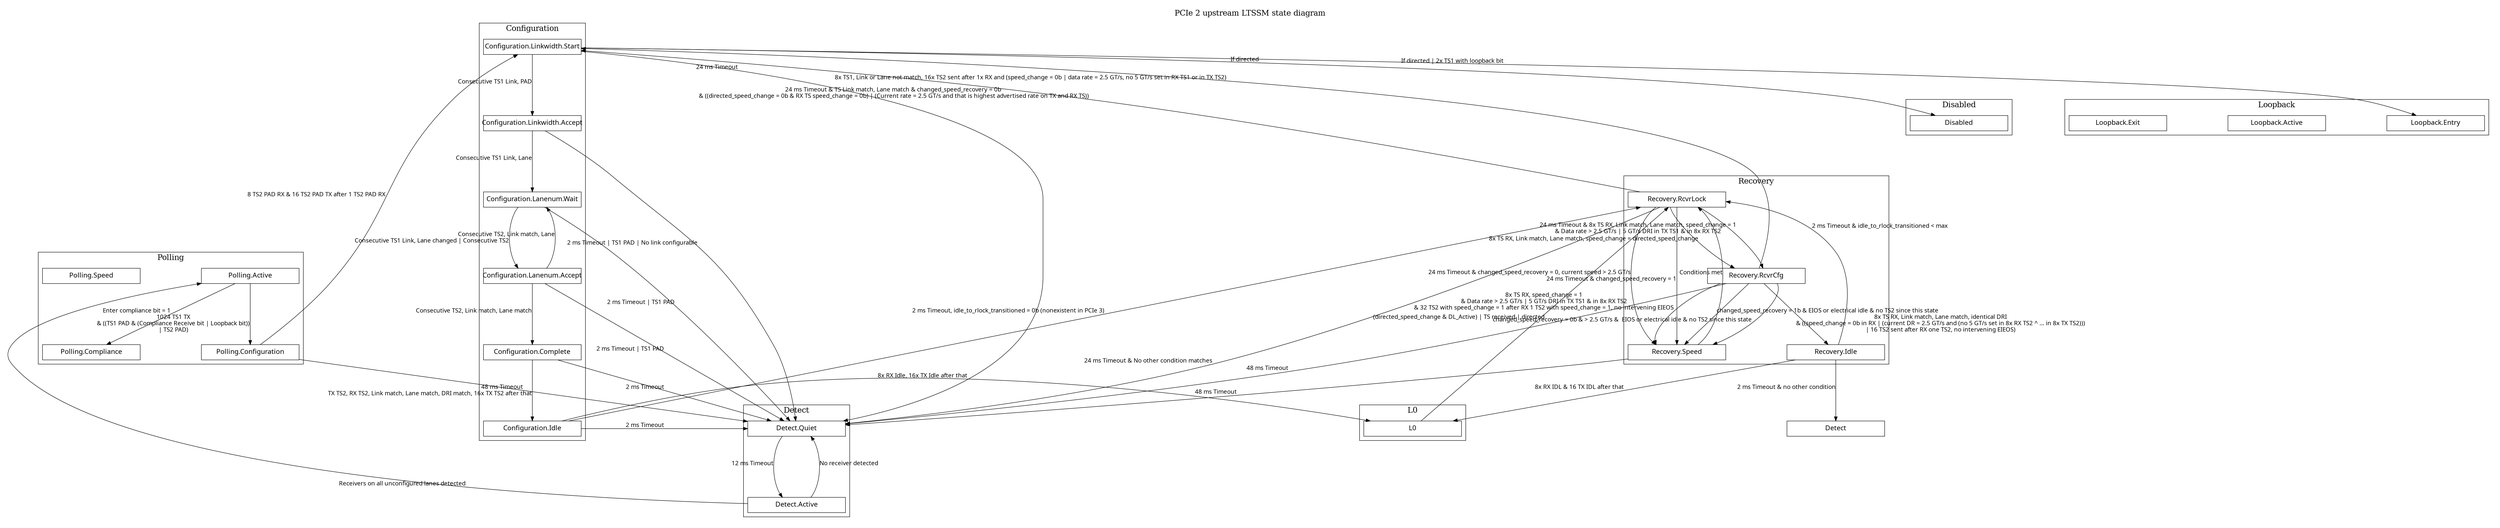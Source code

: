 digraph graph_name {
  
  graph [
    charset = "UTF-8";
    label = "PCIe 2 upstream LTSSM state diagram",
    labelloc = "t",
    labeljust = "c",
    bgcolor = white,
    fontcolor = black,
    fontsize = 18,
    style = "filled",
    rankdir = TB,
    margin = 0.2,
    splines = true,
    ranksep = 2,
    nodesep = 2,
    //layout=fdp,
    overlap=scalexy,
  ];

  node [
    style = "solid, filled",
    fontsize = 16,
    fontcolor = black,
    fontname = "Migu 1M",
    color = black,
    fillcolor = "#ffffff",
    fixedsize = true,
    height = 0.5,
    width = 3.2,
    shape = box,
  ];

  edge [
    style = solid,
    fontsize = 14,
    fontcolor = black,
    fontname = "Migu 1M",
    color = black,
    labelfloat = true,
    labeldistance = 2.5,
    labelangle = 70
  ];

  subgraph cluster1 {
    label = "Detect";
    shape = rectangle;
    rankdir = UD;
    margin = 10;
    "Detect.Quiet";
    "Detect.Active";
  }

  subgraph cluster2 {
    label = "Polling";
    shape = rectangle;
    rankdir = UD;
    margin = 10;
    "Polling.Active";
    "Polling.Compliance";
    "Polling.Configuration";
    "Polling.Speed";
  }

  subgraph cluster3 {
    label = "Configuration";
    shape = rectangle;
    rankdir = UD;
    margin = 10;
    "Configuration.Linkwidth.Start";
    "Configuration.Linkwidth.Accept";
    "Configuration.Lanenum.Accept";
    "Configuration.Lanenum.Wait";
    "Configuration.Complete";
    "Configuration.Idle";
  }

  subgraph cluster4 {
    label = "Recovery";
    shape = rectangle;
    rankdir = UD;
    margin = 10;
    "Recovery.RcvrLock";
    "Recovery.Speed";
    "Recovery.RcvrCfg";
    "Recovery.Idle";
  }

  subgraph cluster5 {
    label = "L0";
    shape = rectangle;
    rankdir = UD;
    margin = 10;
    "L0";
  }

  subgraph cluster6 {
    label = "Disabled";
    shape = rectangle;
    rankdir = UD;
    margin = 10;
    "Disabled";
  }

  subgraph cluster7 {
    label = "Loopback";
    shape = rectangle;
    rankdir = UD;
    margin = 10;
    "Loopback.Entry";
    "Loopback.Active";
    "Loopback.Exit";
  }

  // alignment

  // "A" -> "B" [style=invis];

  // edge define

  // Compliance and Recovery.Idle is not complete

  // Transitions Start
  "Detect.Quiet" -> "Detect.Active" [xlabel = "12 ms Timeout"];
  "Detect.Active" -> "Detect.Quiet" [xlabel = "No receiver detected"];
  "Detect.Active" -> "Polling.Active" [xlabel = "Receivers on all unconfigured lanes detected"];
  "Polling.Active" -> "Polling.Compliance" [xlabel = "Enter compliance bit = 1"];
  "Polling.Active" -> "Polling.Configuration" [xlabel = "1024 TS1 TX\n& ((TS1 PAD & (Compliance Receive bit | Loopback bit))\n| TS2 PAD)"];
  "Polling.Configuration" -> "Detect.Quiet" [xlabel = "48 ms Timeout"];
  "Polling.Configuration" -> "Configuration.Linkwidth.Start" [xlabel = "8 TS2 PAD RX & 16 TS2 PAD TX after 1 TS2 PAD RX"];
  "Configuration.Linkwidth.Start" -> "Disabled" [xlabel = "If directed"];
  "Configuration.Linkwidth.Start" -> "Loopback.Entry" [xlabel = "If directed | 2x TS1 with loopback bit"];
  "Configuration.Linkwidth.Start" -> "Configuration.Linkwidth.Accept" [xlabel = "Consecutive TS1 Link, PAD"];
  "Configuration.Linkwidth.Start" -> "Detect.Quiet" [xlabel = "24 ms Timeout"];
  "Configuration.Linkwidth.Accept" -> "Configuration.Lanenum.Wait" [xlabel = "Consecutive TS1 Link, Lane"];
  "Configuration.Linkwidth.Accept" -> "Detect.Quiet" [xlabel = "2 ms Timeout | TS1 PAD | No link configurable"];
  "Configuration.Lanenum.Wait" -> "Configuration.Lanenum.Accept" [xlabel = "Consecutive TS1 Link, Lane changed | Consecutive TS2"];
  "Configuration.Lanenum.Wait" -> "Detect.Quiet" [xlabel = "2 ms Timeout | TS1 PAD"];
  "Configuration.Lanenum.Accept" -> "Configuration.Complete" [xlabel = "Consecutive TS2, Link match, Lane match"];
  "Configuration.Lanenum.Accept" -> "Configuration.Lanenum.Wait" [xlabel = "Consecutive TS2, Link match, Lane"];
  "Configuration.Lanenum.Accept" -> "Detect.Quiet" [xlabel = "2 ms Timeout | TS1 PAD"];
  "Configuration.Complete" -> "Configuration.Idle" [xlabel = "TX TS2, RX TS2, Link match, Lane match, DRI match, 16x TX TS2 after that"];
  "Configuration.Complete" -> "Detect.Quiet" [xlabel = "2 ms Timeout"];
  "Configuration.Idle" -> "L0" [xlabel = "8x RX Idle, 16x TX Idle after that"];
  "Configuration.Idle" -> "Recovery.RcvrLock" [xlabel = "2 ms Timeout, idle_to_rlock_transitioned = 0b (nonexistent in PCIe 3)"];
  "Configuration.Idle" -> "Detect.Quiet" [xlabel = "2 ms Timeout"];
  "Recovery.RcvrLock" -> "Recovery.RcvrCfg" [xlabel = "8x TS RX, Link match, Lane match, speed_change = directed_speed_change"];
  "Recovery.RcvrLock" -> "Recovery.RcvrCfg" [xlabel = "24 ms Timeout & 8x TS RX, Link match, Lane match, speed_change = 1\n& Data rate > 2.5 GT/s | 5 GT/s DRI in TX TS1 & in 8x RX TS2"];
  "Recovery.RcvrLock" -> "Recovery.Speed" [xlabel = "24 ms Timeout & changed_speed_recovery = 0, current speed > 2.5 GT/s"];
  "Recovery.RcvrLock" -> "Recovery.Speed" [xlabel = "24 ms Timeout & changed_speed_recovery = 1"];
  "Recovery.RcvrLock" -> "Configuration.Linkwidth.Start" [xlabel = "24 ms Timeout & TS Link match, Lane match & changed_speed_recovery = 0b \n& ((directed_speed_change = 0b & RX TS speed_change = 0b) | (Current rate = 2.5 GT/s and that is highest advertised rate on TX and RX TS))"];
  "Recovery.RcvrLock" -> "Detect.Quiet" [xlabel = "24 ms Timeout & No other condition matches"];
  "Recovery.Speed" -> "Recovery.RcvrLock" [xlabel = "Conditions met"];
  "Recovery.Speed" -> "Detect.Quiet" [xlabel = "48 ms Timeout"];
  "Recovery.RcvrCfg" -> "Recovery.Speed" [xlabel = "8x TS RX, speed_change = 1\n& Data rate > 2.5 GT/s | 5 GT/s DRI in TX TS1 & in 8x RX TS2\n& 32 TS2 with speed_change = 1 after RX 1 TS2 with speed_change = 1, no intervening EIEOS"];
  "Recovery.RcvrCfg" -> "Recovery.Idle" [xlabel = "8x TS RX, Link match, Lane match, identical DRI\n& ((speed_change = 0b in RX | (current DR = 2.5 GT/s and (no 5 GT/s set in 8x RX TS2 ^ ... in 8x TX TS2)))\n| 16 TS2 sent after RX one TS2, no intervening EIEOS)"];
  "Recovery.RcvrCfg" -> "Configuration.Linkwidth.Start" [xlabel = "8x TS1, Link or Lane not match, 16x TS2 sent after 1x RX and (speed_change = 0b | data rate = 2.5 GT/s, no 5 GT/s set in RX TS1 or in TX TS2)"];
  "Recovery.RcvrCfg" -> "Recovery.Speed" [xlabel = "changed_speed_recovery = 1b & EIOS or electrical idle & no TS2 since this state"];
  "Recovery.RcvrCfg" -> "Recovery.Speed" [xlabel = "changed_speed_recovery = 0b & > 2.5 GT/s &  EIOS or electrical idle & no TS2 since this state"];
  "Recovery.RcvrCfg" -> "Detect.Quiet" [xlabel = "48 ms Timeout"];
  "Recovery.Idle" -> "L0" [xlabel = "8x RX IDL & 16 TX IDL after that"];
  "Recovery.Idle" -> "Recovery.RcvrLock" [xlabel = "2 ms Timeout & idle_to_rlock_transitioned < max"];
  "Recovery.Idle" -> "Detect" [xlabel = "2 ms Timeout & no other condition"];
  "L0" -> "Recovery.RcvrLock" [xlabel = "(directed_speed_change & DL_Active) | TS received | directed"];
  // Transitions End
}
